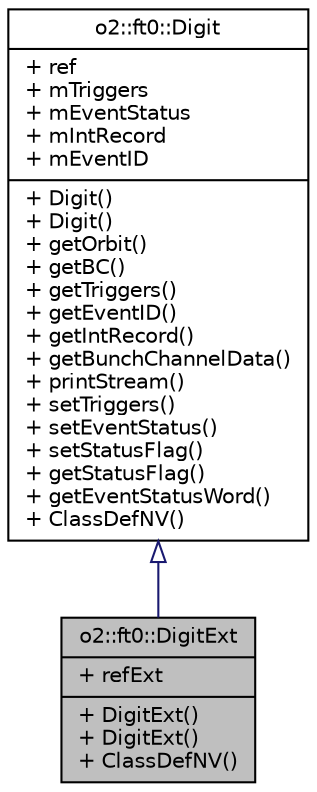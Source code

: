 digraph "o2::ft0::DigitExt"
{
 // INTERACTIVE_SVG=YES
  bgcolor="transparent";
  edge [fontname="Helvetica",fontsize="10",labelfontname="Helvetica",labelfontsize="10"];
  node [fontname="Helvetica",fontsize="10",shape=record];
  Node0 [label="{o2::ft0::DigitExt\n|+ refExt\l|+ DigitExt()\l+ DigitExt()\l+ ClassDefNV()\l}",height=0.2,width=0.4,color="black", fillcolor="grey75", style="filled", fontcolor="black"];
  Node1 -> Node0 [dir="back",color="midnightblue",fontsize="10",style="solid",arrowtail="onormal",fontname="Helvetica"];
  Node1 [label="{o2::ft0::Digit\n|+ ref\l+ mTriggers\l+ mEventStatus\l+ mIntRecord\l+ mEventID\l|+ Digit()\l+ Digit()\l+ getOrbit()\l+ getBC()\l+ getTriggers()\l+ getEventID()\l+ getIntRecord()\l+ getBunchChannelData()\l+ printStream()\l+ setTriggers()\l+ setEventStatus()\l+ setStatusFlag()\l+ getStatusFlag()\l+ getEventStatusWord()\l+ ClassDefNV()\l}",height=0.2,width=0.4,color="black",URL="$d0/da1/structo2_1_1ft0_1_1Digit.html",tooltip="FIT digit implementation for. "];
}
